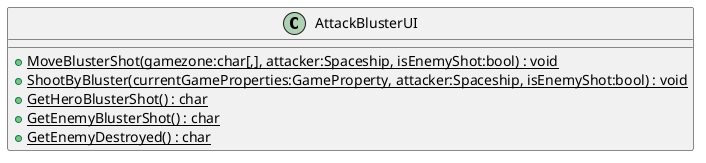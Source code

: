 @startuml
class AttackBlusterUI {
    + {static} MoveBlusterShot(gamezone:char[,], attacker:Spaceship, isEnemyShot:bool) : void
    + {static} ShootByBluster(currentGameProperties:GameProperty, attacker:Spaceship, isEnemyShot:bool) : void
    + {static} GetHeroBlusterShot() : char
    + {static} GetEnemyBlusterShot() : char
    + {static} GetEnemyDestroyed() : char
}
@enduml
